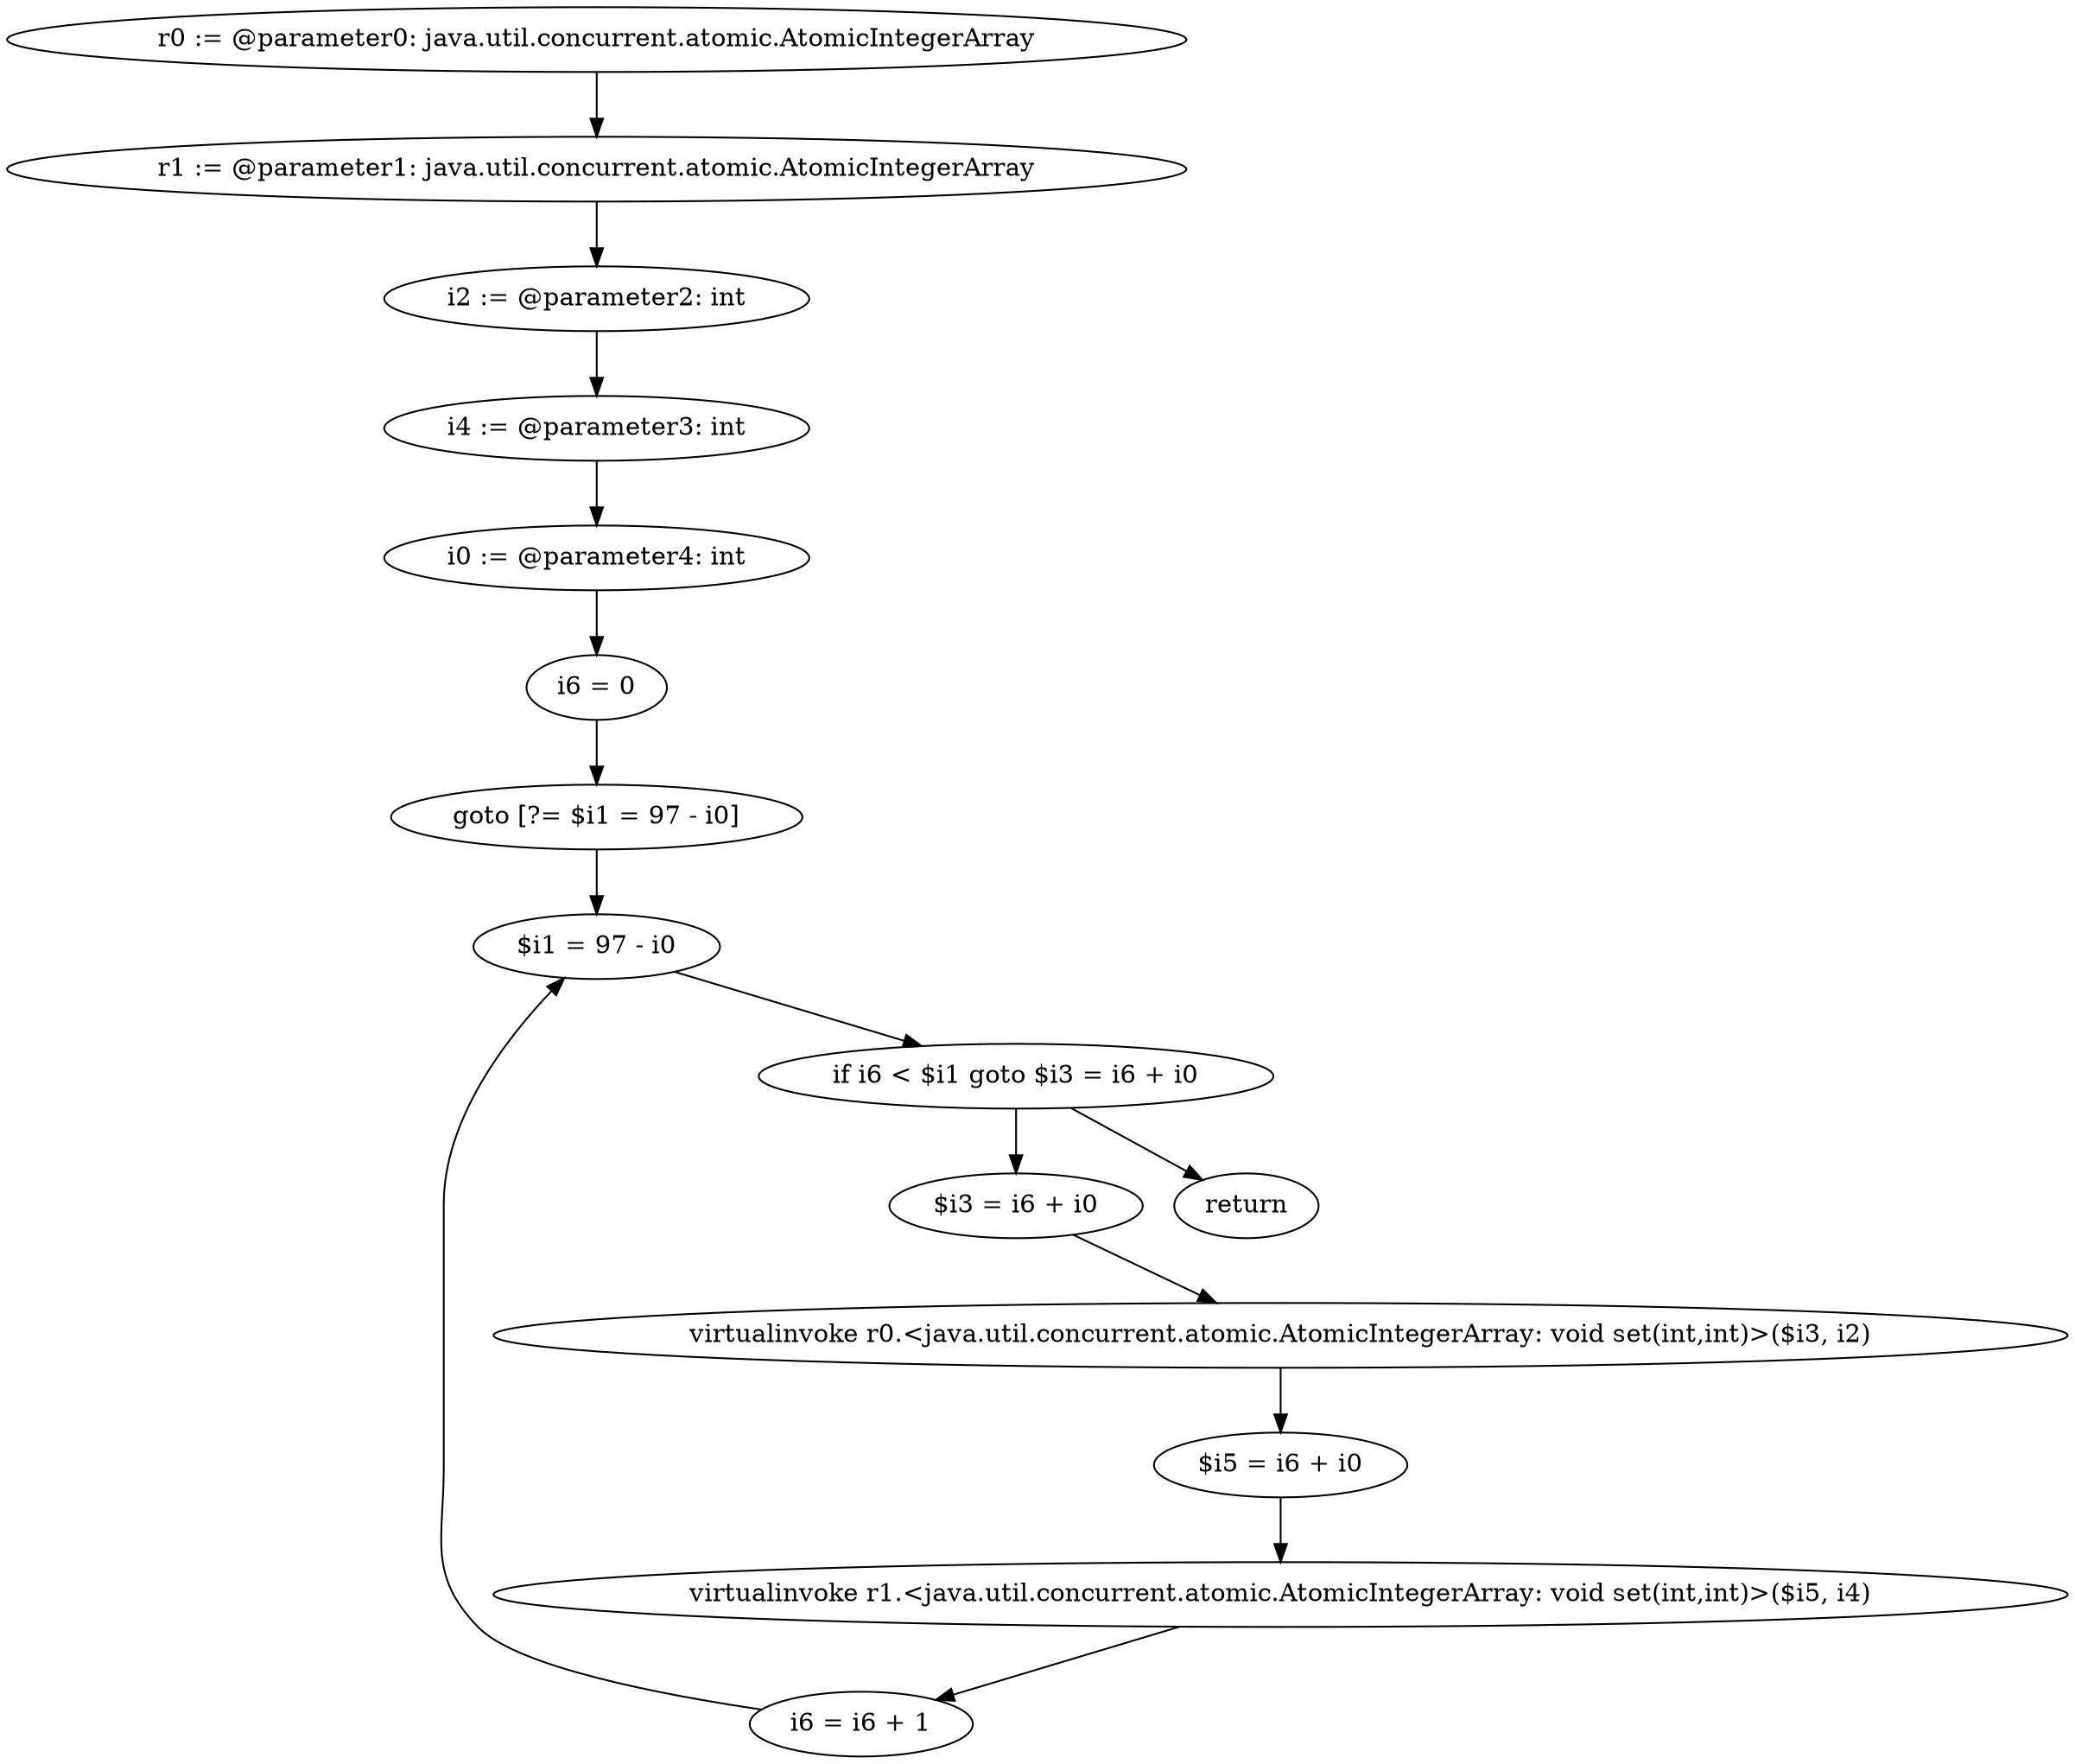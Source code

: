 digraph "unitGraph" {
    "r0 := @parameter0: java.util.concurrent.atomic.AtomicIntegerArray"
    "r1 := @parameter1: java.util.concurrent.atomic.AtomicIntegerArray"
    "i2 := @parameter2: int"
    "i4 := @parameter3: int"
    "i0 := @parameter4: int"
    "i6 = 0"
    "goto [?= $i1 = 97 - i0]"
    "$i3 = i6 + i0"
    "virtualinvoke r0.<java.util.concurrent.atomic.AtomicIntegerArray: void set(int,int)>($i3, i2)"
    "$i5 = i6 + i0"
    "virtualinvoke r1.<java.util.concurrent.atomic.AtomicIntegerArray: void set(int,int)>($i5, i4)"
    "i6 = i6 + 1"
    "$i1 = 97 - i0"
    "if i6 < $i1 goto $i3 = i6 + i0"
    "return"
    "r0 := @parameter0: java.util.concurrent.atomic.AtomicIntegerArray"->"r1 := @parameter1: java.util.concurrent.atomic.AtomicIntegerArray";
    "r1 := @parameter1: java.util.concurrent.atomic.AtomicIntegerArray"->"i2 := @parameter2: int";
    "i2 := @parameter2: int"->"i4 := @parameter3: int";
    "i4 := @parameter3: int"->"i0 := @parameter4: int";
    "i0 := @parameter4: int"->"i6 = 0";
    "i6 = 0"->"goto [?= $i1 = 97 - i0]";
    "goto [?= $i1 = 97 - i0]"->"$i1 = 97 - i0";
    "$i3 = i6 + i0"->"virtualinvoke r0.<java.util.concurrent.atomic.AtomicIntegerArray: void set(int,int)>($i3, i2)";
    "virtualinvoke r0.<java.util.concurrent.atomic.AtomicIntegerArray: void set(int,int)>($i3, i2)"->"$i5 = i6 + i0";
    "$i5 = i6 + i0"->"virtualinvoke r1.<java.util.concurrent.atomic.AtomicIntegerArray: void set(int,int)>($i5, i4)";
    "virtualinvoke r1.<java.util.concurrent.atomic.AtomicIntegerArray: void set(int,int)>($i5, i4)"->"i6 = i6 + 1";
    "i6 = i6 + 1"->"$i1 = 97 - i0";
    "$i1 = 97 - i0"->"if i6 < $i1 goto $i3 = i6 + i0";
    "if i6 < $i1 goto $i3 = i6 + i0"->"return";
    "if i6 < $i1 goto $i3 = i6 + i0"->"$i3 = i6 + i0";
}
